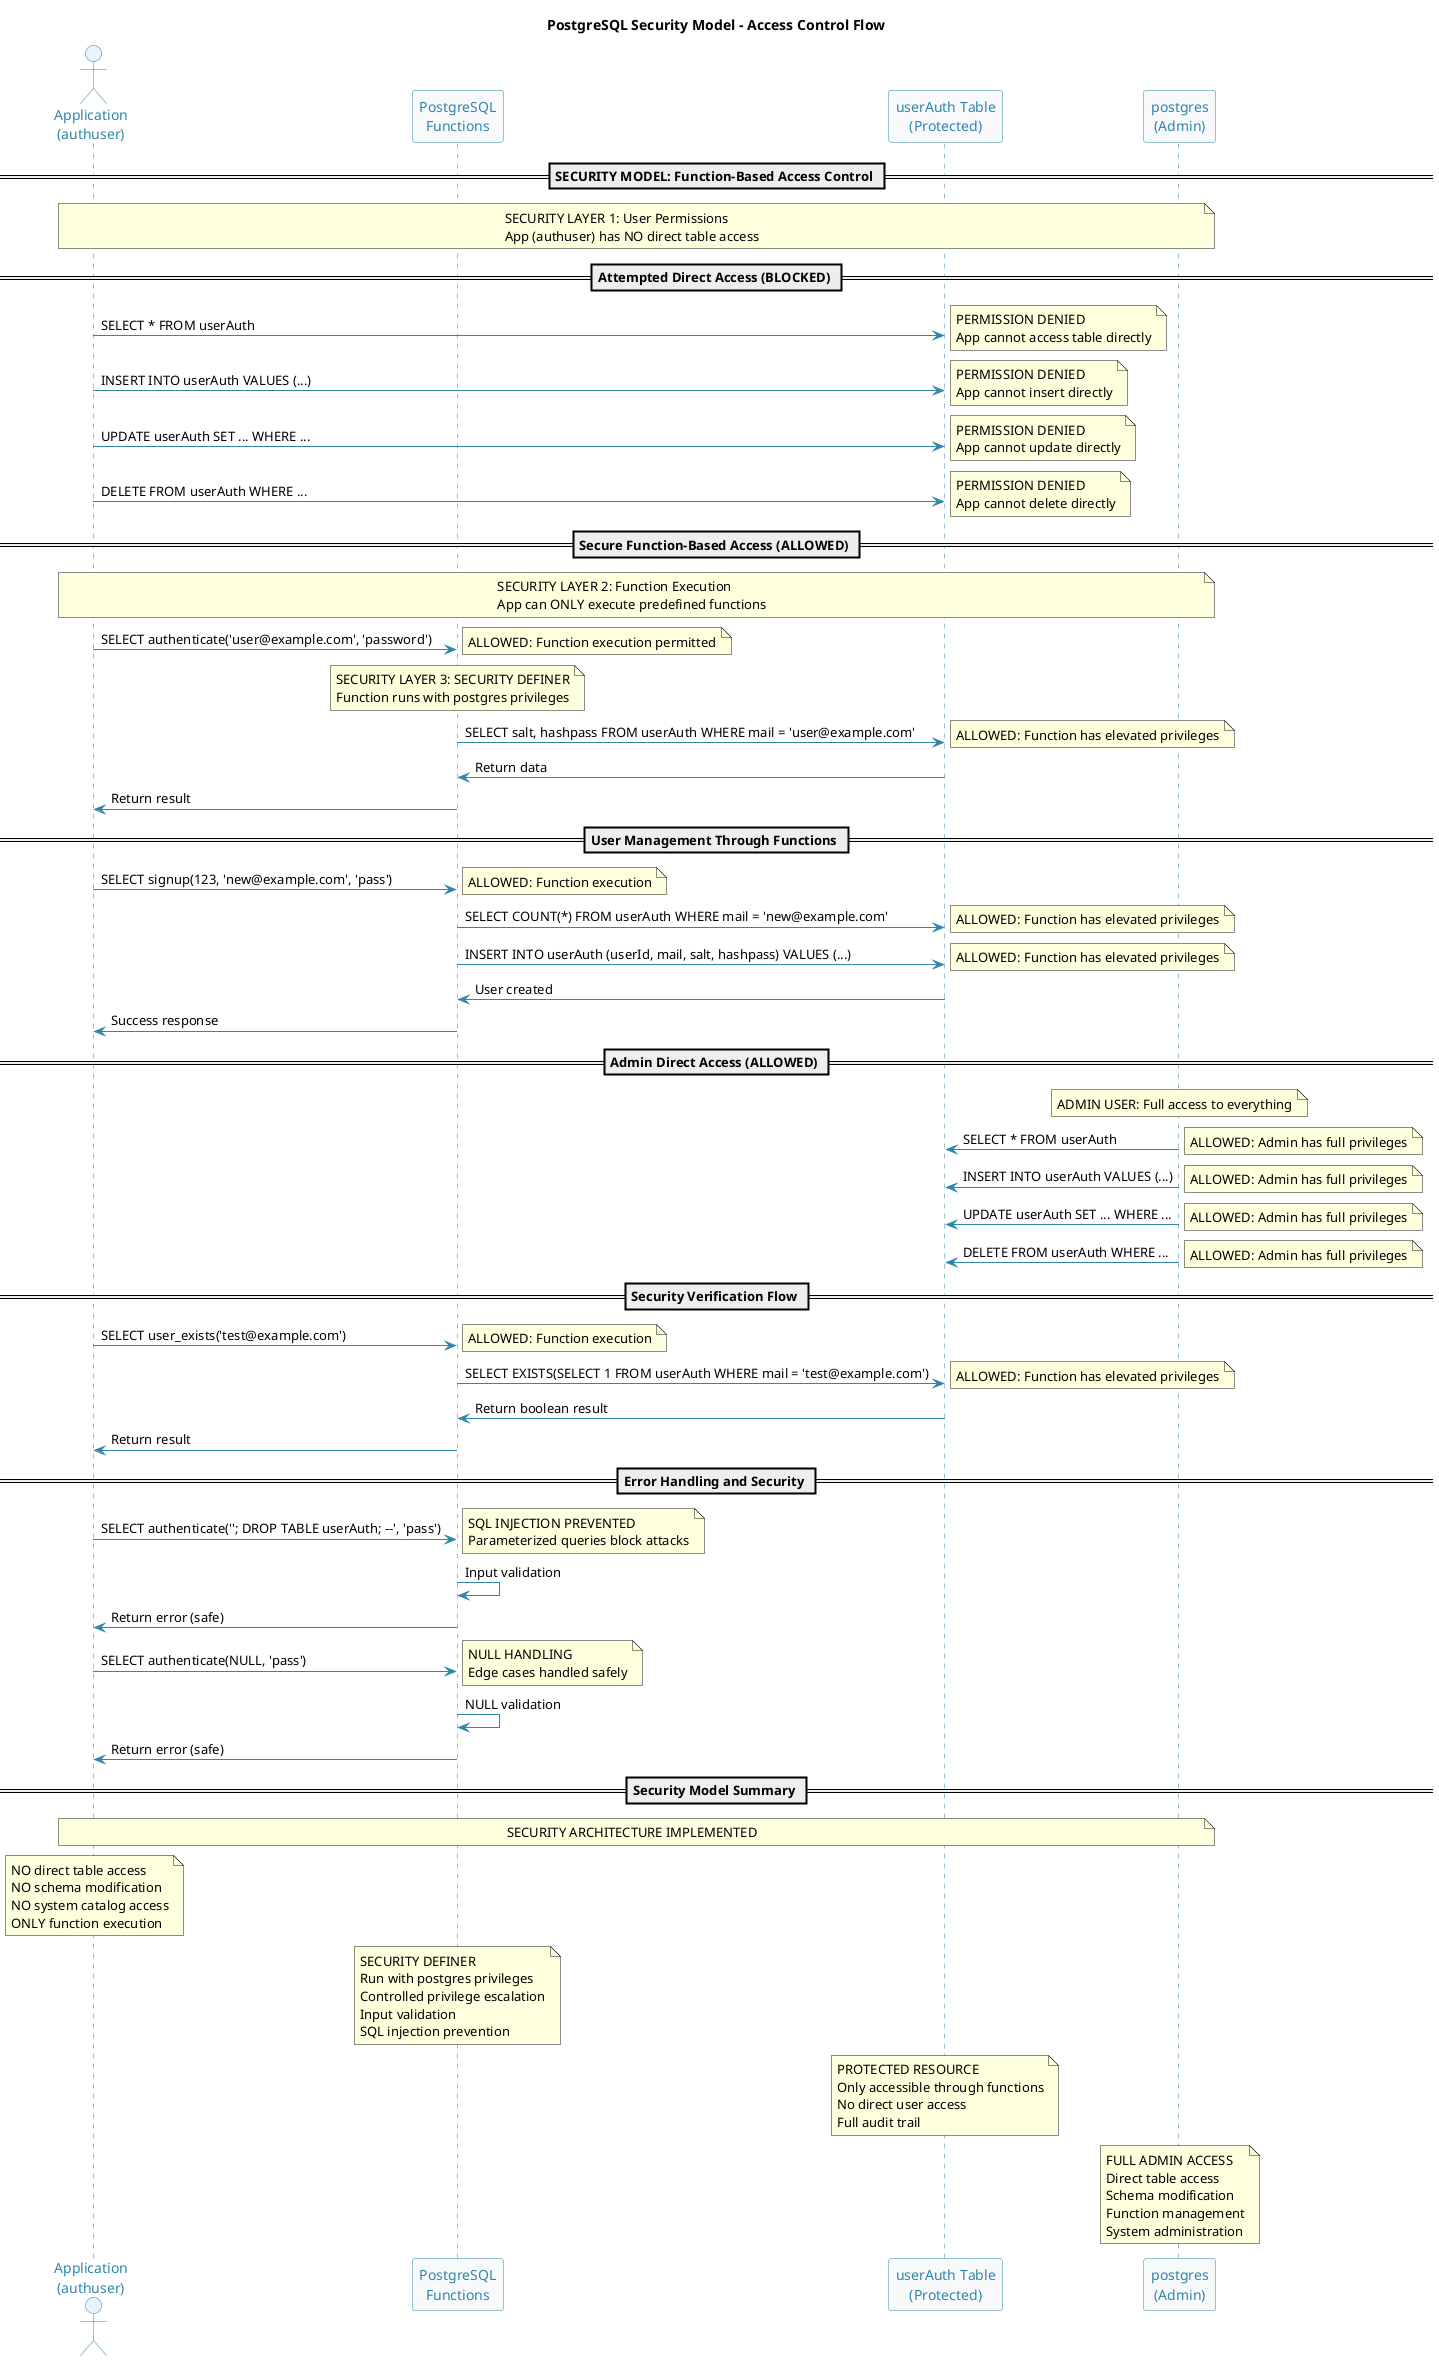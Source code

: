 @startuml PostgreSQL Security Model Sequence Diagram
skinparam backgroundColor #FFFFFF
skinparam sequence {
    ArrowColor #2E86AB
    ActorBorderColor #2E86AB
    LifeLineBorderColor #2E86AB
    ParticipantBorderColor #2E86AB
    ParticipantBackgroundColor #F8F9FA
    ParticipantFontColor #2E86AB
    ActorBackgroundColor #E8F4FD
    ActorFontColor #2E86AB
}

title PostgreSQL Security Model - Access Control Flow

actor "Application\n(authuser)" as App
participant "PostgreSQL\nFunctions" as Functions
participant "userAuth Table\n(Protected)" as Table
participant "postgres\n(Admin)" as Admin

== SECURITY MODEL: Function-Based Access Control ==

note over App, Admin: SECURITY LAYER 1: User Permissions\nApp (authuser) has NO direct table access

== Attempted Direct Access (BLOCKED) ==

App -> Table: SELECT * FROM userAuth
note right: PERMISSION DENIED\nApp cannot access table directly

App -> Table: INSERT INTO userAuth VALUES (...)
note right: PERMISSION DENIED\nApp cannot insert directly

App -> Table: UPDATE userAuth SET ... WHERE ...
note right: PERMISSION DENIED\nApp cannot update directly

App -> Table: DELETE FROM userAuth WHERE ...
note right: PERMISSION DENIED\nApp cannot delete directly

== Secure Function-Based Access (ALLOWED) ==

note over App, Admin: SECURITY LAYER 2: Function Execution\nApp can ONLY execute predefined functions

App -> Functions: SELECT authenticate('user@example.com', 'password')
note right: ALLOWED: Function execution permitted

note over Functions: SECURITY LAYER 3: SECURITY DEFINER\nFunction runs with postgres privileges

Functions -> Table: SELECT salt, hashpass FROM userAuth WHERE mail = 'user@example.com'
note right: ALLOWED: Function has elevated privileges

Table -> Functions: Return data
Functions -> App: Return result

== User Management Through Functions ==

App -> Functions: SELECT signup(123, 'new@example.com', 'pass')
note right: ALLOWED: Function execution

Functions -> Table: SELECT COUNT(*) FROM userAuth WHERE mail = 'new@example.com'
note right: ALLOWED: Function has elevated privileges

Functions -> Table: INSERT INTO userAuth (userId, mail, salt, hashpass) VALUES (...)
note right: ALLOWED: Function has elevated privileges

Table -> Functions: User created
Functions -> App: Success response

== Admin Direct Access (ALLOWED) ==

note over Admin: ADMIN USER: Full access to everything

Admin -> Table: SELECT * FROM userAuth
note right: ALLOWED: Admin has full privileges

Admin -> Table: INSERT INTO userAuth VALUES (...)
note right: ALLOWED: Admin has full privileges

Admin -> Table: UPDATE userAuth SET ... WHERE ...
note right: ALLOWED: Admin has full privileges

Admin -> Table: DELETE FROM userAuth WHERE ...
note right: ALLOWED: Admin has full privileges

== Security Verification Flow ==

App -> Functions: SELECT user_exists('test@example.com')
note right: ALLOWED: Function execution

Functions -> Table: SELECT EXISTS(SELECT 1 FROM userAuth WHERE mail = 'test@example.com')
note right: ALLOWED: Function has elevated privileges

Table -> Functions: Return boolean result
Functions -> App: Return result

== Error Handling and Security ==

App -> Functions: SELECT authenticate(''; DROP TABLE userAuth; --', 'pass')
note right: SQL INJECTION PREVENTED\nParameterized queries block attacks

Functions -> Functions: Input validation
Functions -> App: Return error (safe)

App -> Functions: SELECT authenticate(NULL, 'pass')
note right: NULL HANDLING\nEdge cases handled safely

Functions -> Functions: NULL validation
Functions -> App: Return error (safe)

== Security Model Summary ==

note over App, Admin: SECURITY ARCHITECTURE IMPLEMENTED

note over App: NO direct table access\nNO schema modification\nNO system catalog access\nONLY function execution

note over Functions: SECURITY DEFINER\nRun with postgres privileges\nControlled privilege escalation\nInput validation\nSQL injection prevention

note over Table: PROTECTED RESOURCE\nOnly accessible through functions\nNo direct user access\nFull audit trail

note over Admin: FULL ADMIN ACCESS\nDirect table access\nSchema modification\nFunction management\nSystem administration

@enduml
